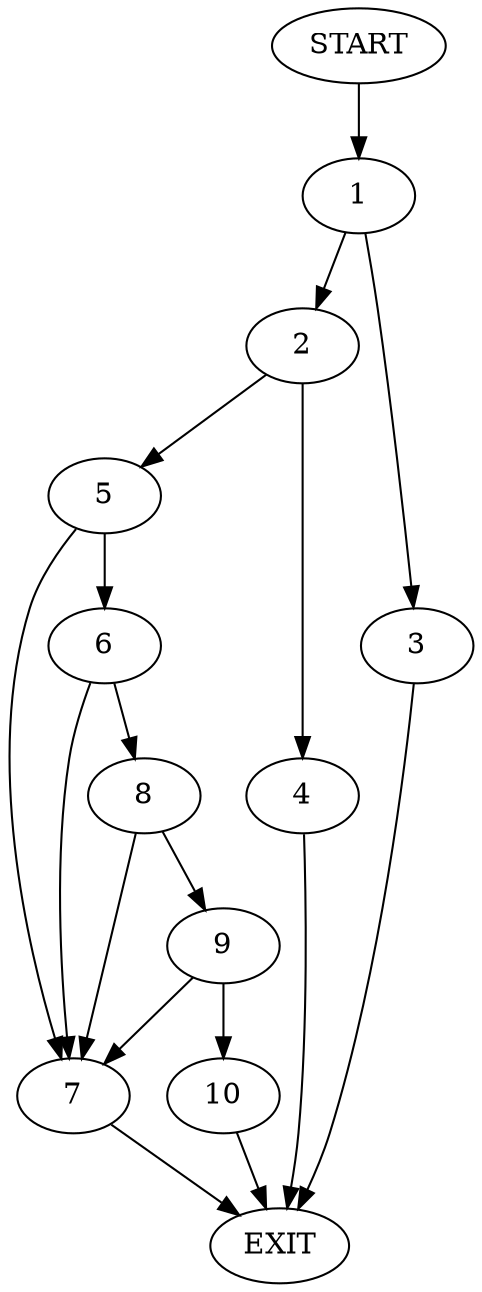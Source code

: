 digraph {
0 [label="START"]
11 [label="EXIT"]
0 -> 1
1 -> 2
1 -> 3
3 -> 11
2 -> 4
2 -> 5
4 -> 11
5 -> 6
5 -> 7
6 -> 8
6 -> 7
7 -> 11
8 -> 9
8 -> 7
9 -> 10
9 -> 7
10 -> 11
}
